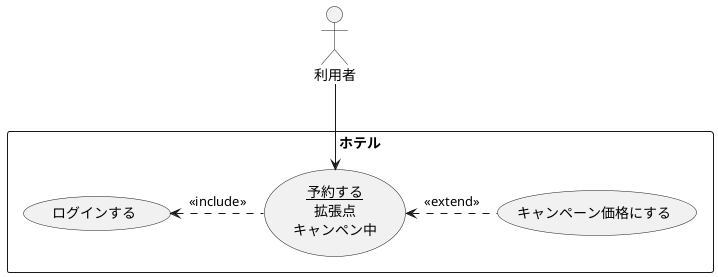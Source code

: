@startuml キャンペーン
actor 利用者
rectangle ホテル {
usecase キャンペーン価格にする
usecase ログインする
usecase (<u>予約する</u>\n拡張点\nキャンペン中) as input
}
ログインする<. input: << include >>
input <. (キャンペーン価格にする) : <<extend>>
利用者 --> input
@enduml